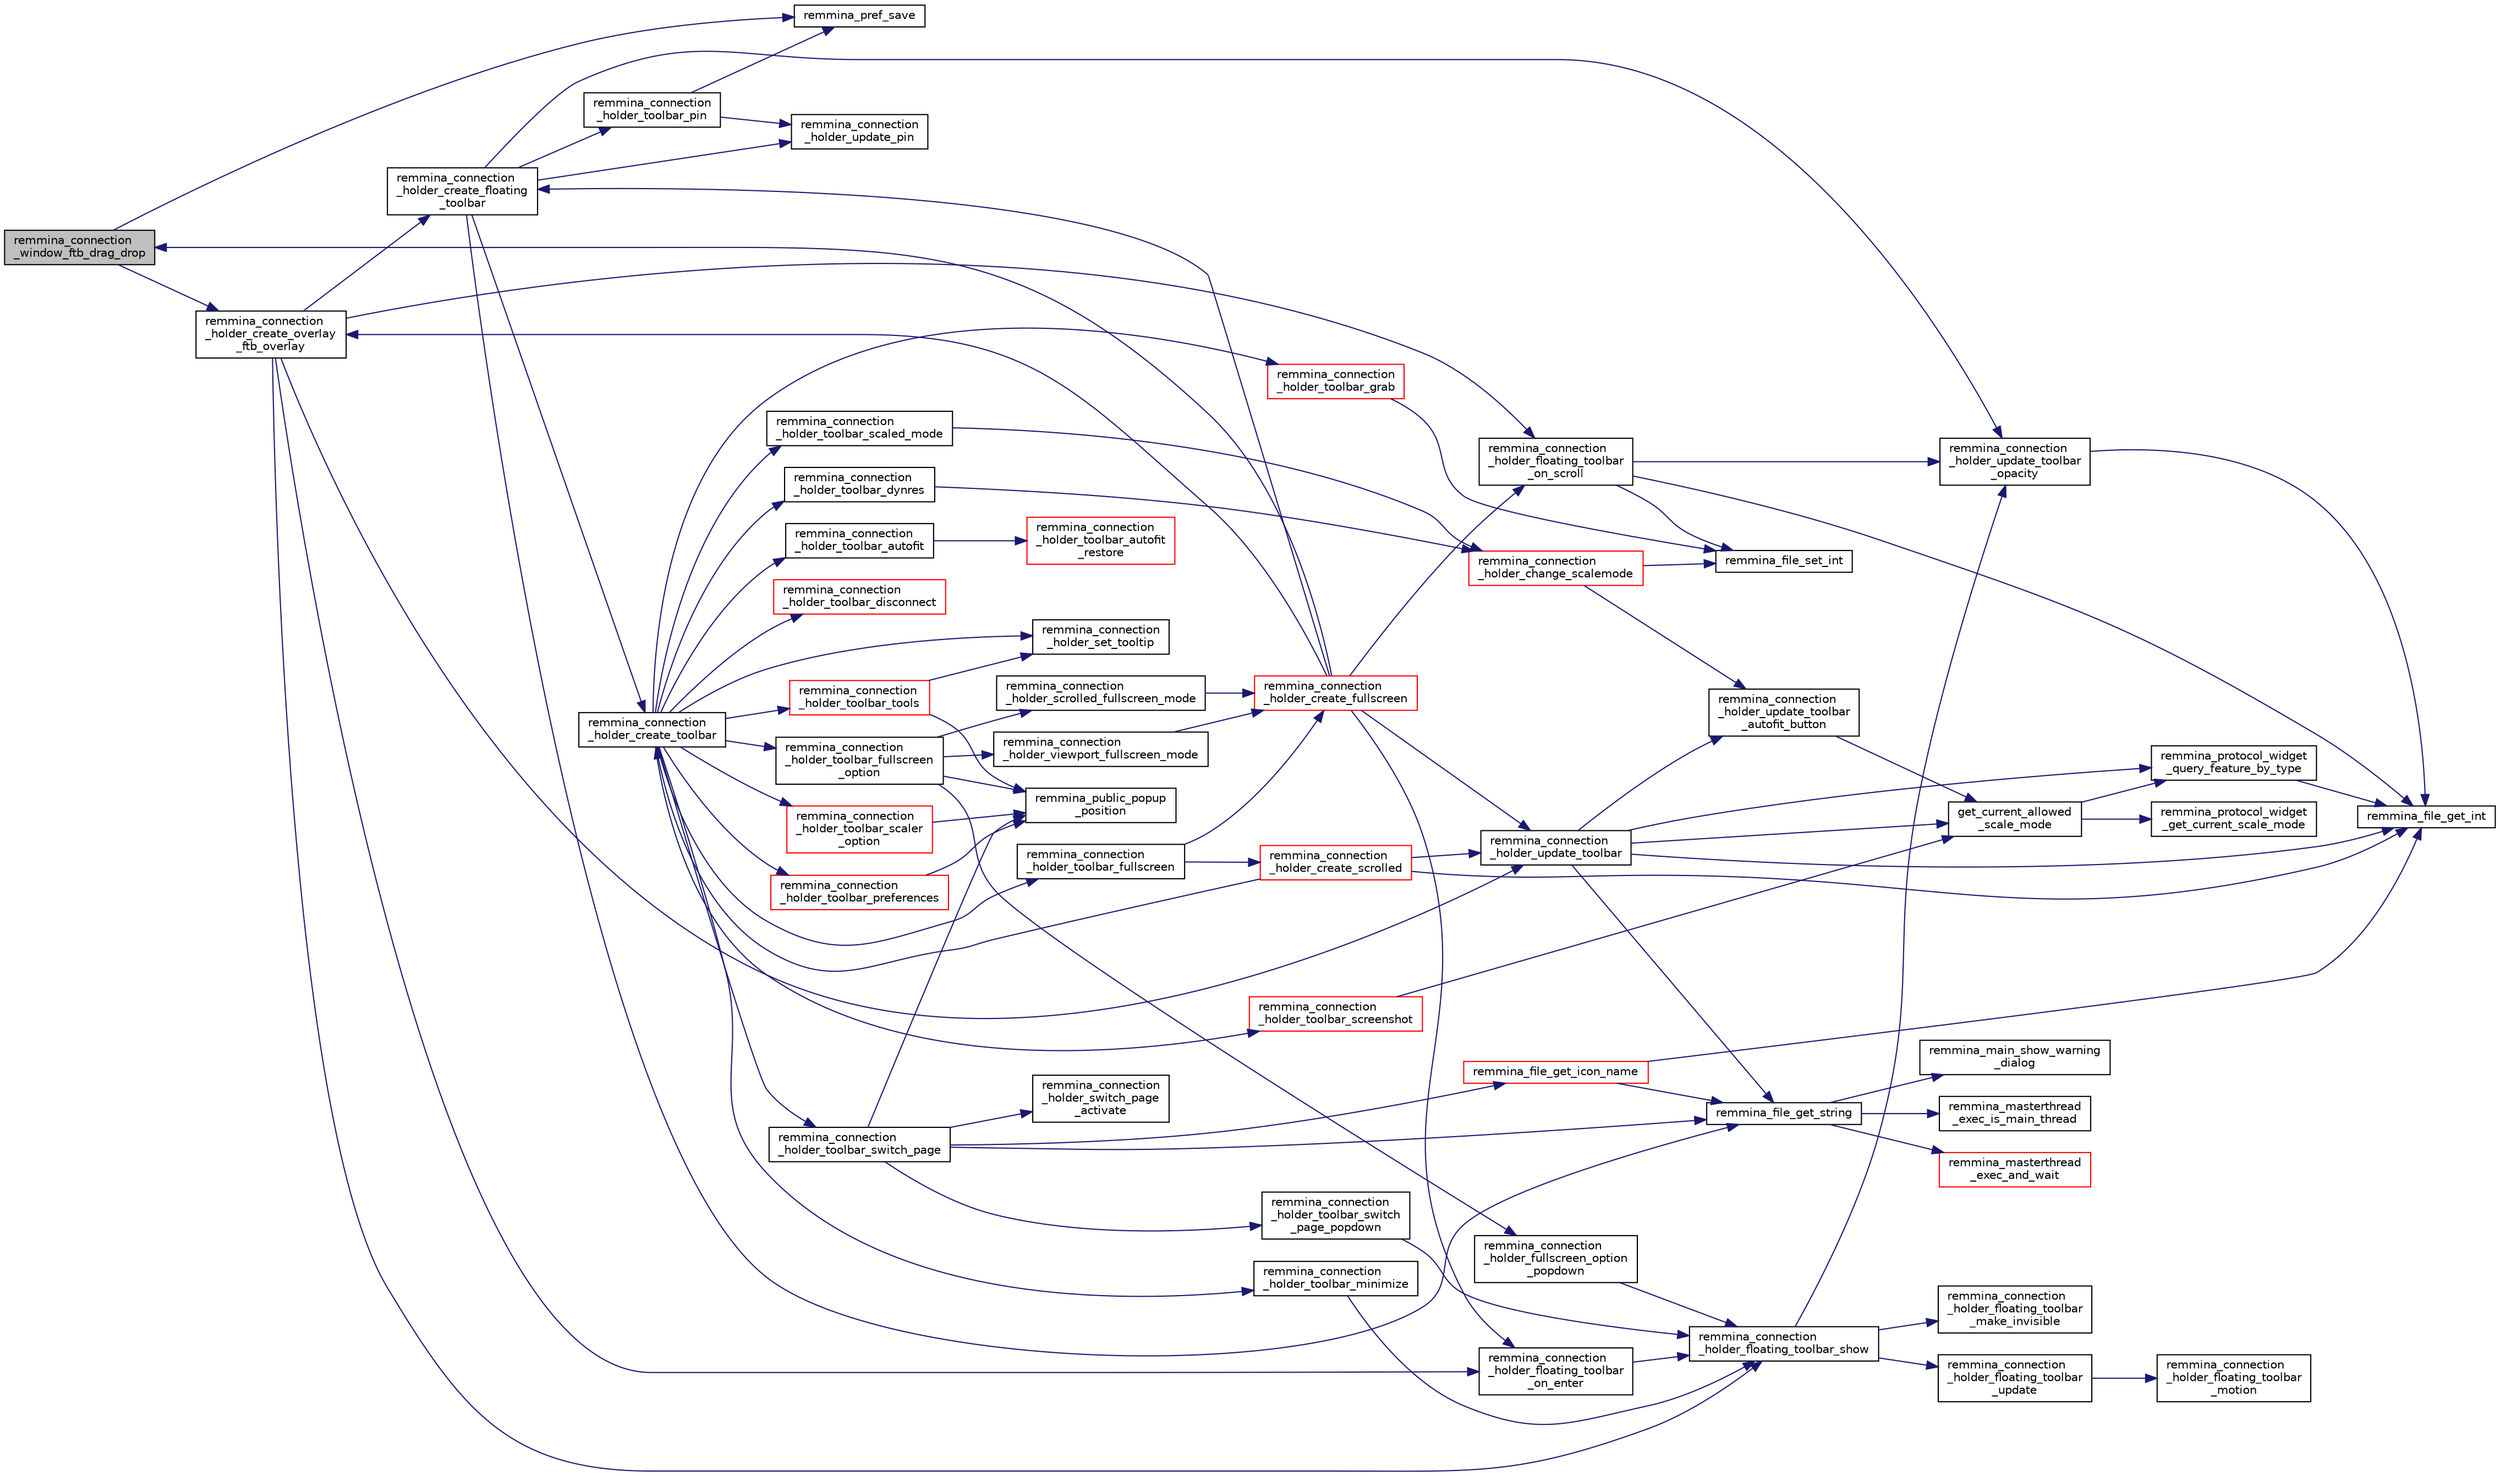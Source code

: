 digraph "remmina_connection_window_ftb_drag_drop"
{
  edge [fontname="Helvetica",fontsize="10",labelfontname="Helvetica",labelfontsize="10"];
  node [fontname="Helvetica",fontsize="10",shape=record];
  rankdir="LR";
  Node13429 [label="remmina_connection\l_window_ftb_drag_drop",height=0.2,width=0.4,color="black", fillcolor="grey75", style="filled", fontcolor="black"];
  Node13429 -> Node13430 [color="midnightblue",fontsize="10",style="solid",fontname="Helvetica"];
  Node13430 [label="remmina_pref_save",height=0.2,width=0.4,color="black", fillcolor="white", style="filled",URL="$remmina__pref_8c.html#a1c614a5e7dc3cd415be6e0a926e26983"];
  Node13429 -> Node13431 [color="midnightblue",fontsize="10",style="solid",fontname="Helvetica"];
  Node13431 [label="remmina_connection\l_holder_create_overlay\l_ftb_overlay",height=0.2,width=0.4,color="black", fillcolor="white", style="filled",URL="$remmina__connection__window_8c.html#ab2edcb806312b3367c70fbb13c383ae0"];
  Node13431 -> Node13432 [color="midnightblue",fontsize="10",style="solid",fontname="Helvetica"];
  Node13432 [label="remmina_connection\l_holder_create_floating\l_toolbar",height=0.2,width=0.4,color="black", fillcolor="white", style="filled",URL="$remmina__connection__window_8c.html#a967dca6c1876afc3e6bcb763f9709d43"];
  Node13432 -> Node13433 [color="midnightblue",fontsize="10",style="solid",fontname="Helvetica"];
  Node13433 [label="remmina_connection\l_holder_create_toolbar",height=0.2,width=0.4,color="black", fillcolor="white", style="filled",URL="$remmina__connection__window_8c.html#af8138da72278e9e9000276e08a6fd984"];
  Node13433 -> Node13434 [color="midnightblue",fontsize="10",style="solid",fontname="Helvetica"];
  Node13434 [label="remmina_connection\l_holder_set_tooltip",height=0.2,width=0.4,color="black", fillcolor="white", style="filled",URL="$remmina__connection__window_8c.html#ac8196ece2700e66594020189362bd404"];
  Node13433 -> Node13435 [color="midnightblue",fontsize="10",style="solid",fontname="Helvetica"];
  Node13435 [label="remmina_connection\l_holder_toolbar_autofit",height=0.2,width=0.4,color="black", fillcolor="white", style="filled",URL="$remmina__connection__window_8c.html#ac679e10d8be64d56ed13043dd4df7d1c"];
  Node13435 -> Node13436 [color="midnightblue",fontsize="10",style="solid",fontname="Helvetica"];
  Node13436 [label="remmina_connection\l_holder_toolbar_autofit\l_restore",height=0.2,width=0.4,color="red", fillcolor="white", style="filled",URL="$remmina__connection__window_8c.html#a92a6aa97bc751b0c096583a66351ada1"];
  Node13433 -> Node13445 [color="midnightblue",fontsize="10",style="solid",fontname="Helvetica"];
  Node13445 [label="remmina_connection\l_holder_toolbar_fullscreen",height=0.2,width=0.4,color="black", fillcolor="white", style="filled",URL="$remmina__connection__window_8c.html#a02ac20f50f1b7b816bd7208127efdbee"];
  Node13445 -> Node13446 [color="midnightblue",fontsize="10",style="solid",fontname="Helvetica"];
  Node13446 [label="remmina_connection\l_holder_create_fullscreen",height=0.2,width=0.4,color="red", fillcolor="white", style="filled",URL="$remmina__connection__window_8c.html#ae67ca4d276339723c1ff87fc224eaccf"];
  Node13446 -> Node13431 [color="midnightblue",fontsize="10",style="solid",fontname="Helvetica"];
  Node13446 -> Node13429 [color="midnightblue",fontsize="10",style="solid",fontname="Helvetica"];
  Node13446 -> Node13432 [color="midnightblue",fontsize="10",style="solid",fontname="Helvetica"];
  Node13446 -> Node13566 [color="midnightblue",fontsize="10",style="solid",fontname="Helvetica"];
  Node13566 [label="remmina_connection\l_holder_update_toolbar",height=0.2,width=0.4,color="black", fillcolor="white", style="filled",URL="$remmina__connection__window_8c.html#a1b31d50e3792f41f4f78c1dbc1c5b27c"];
  Node13566 -> Node13567 [color="midnightblue",fontsize="10",style="solid",fontname="Helvetica"];
  Node13567 [label="remmina_connection\l_holder_update_toolbar\l_autofit_button",height=0.2,width=0.4,color="black", fillcolor="white", style="filled",URL="$remmina__connection__window_8c.html#adb407338a545724966a1c62d3bd60fb5"];
  Node13567 -> Node13441 [color="midnightblue",fontsize="10",style="solid",fontname="Helvetica"];
  Node13441 [label="get_current_allowed\l_scale_mode",height=0.2,width=0.4,color="black", fillcolor="white", style="filled",URL="$remmina__connection__window_8c.html#abbc84b2c450f62c288ff827c5d2c5cd2"];
  Node13441 -> Node13442 [color="midnightblue",fontsize="10",style="solid",fontname="Helvetica"];
  Node13442 [label="remmina_protocol_widget\l_get_current_scale_mode",height=0.2,width=0.4,color="black", fillcolor="white", style="filled",URL="$remmina__protocol__widget_8c.html#a5ec62969da54155e24edcb1d998f93f7"];
  Node13441 -> Node13443 [color="midnightblue",fontsize="10",style="solid",fontname="Helvetica"];
  Node13443 [label="remmina_protocol_widget\l_query_feature_by_type",height=0.2,width=0.4,color="black", fillcolor="white", style="filled",URL="$remmina__protocol__widget_8c.html#adbe15328275677cb38bd8c8a2d5e039d"];
  Node13443 -> Node13444 [color="midnightblue",fontsize="10",style="solid",fontname="Helvetica"];
  Node13444 [label="remmina_file_get_int",height=0.2,width=0.4,color="black", fillcolor="white", style="filled",URL="$remmina__file_8c.html#a4884356c195dcfb4ceacf641a1e74e66"];
  Node13566 -> Node13441 [color="midnightblue",fontsize="10",style="solid",fontname="Helvetica"];
  Node13566 -> Node13444 [color="midnightblue",fontsize="10",style="solid",fontname="Helvetica"];
  Node13566 -> Node13443 [color="midnightblue",fontsize="10",style="solid",fontname="Helvetica"];
  Node13566 -> Node13485 [color="midnightblue",fontsize="10",style="solid",fontname="Helvetica"];
  Node13485 [label="remmina_file_get_string",height=0.2,width=0.4,color="black", fillcolor="white", style="filled",URL="$remmina__file_8c.html#a8eb1b213d9d08c6ad13683ce05f4355e"];
  Node13485 -> Node13453 [color="midnightblue",fontsize="10",style="solid",fontname="Helvetica"];
  Node13453 [label="remmina_masterthread\l_exec_is_main_thread",height=0.2,width=0.4,color="black", fillcolor="white", style="filled",URL="$remmina__masterthread__exec_8c.html#a3a52e863a3a3da6da6bb5d36c13b7ff4"];
  Node13485 -> Node13454 [color="midnightblue",fontsize="10",style="solid",fontname="Helvetica"];
  Node13454 [label="remmina_masterthread\l_exec_and_wait",height=0.2,width=0.4,color="red", fillcolor="white", style="filled",URL="$remmina__masterthread__exec_8c.html#a14628c2470cac50e87916a70ea05c97d"];
  Node13485 -> Node13460 [color="midnightblue",fontsize="10",style="solid",fontname="Helvetica"];
  Node13460 [label="remmina_main_show_warning\l_dialog",height=0.2,width=0.4,color="black", fillcolor="white", style="filled",URL="$remmina__main_8c.html#ad99b9c0bf2fa8c166a8b4a09e06ffdf7"];
  Node13446 -> Node13645 [color="midnightblue",fontsize="10",style="solid",fontname="Helvetica"];
  Node13645 [label="remmina_connection\l_holder_floating_toolbar\l_on_enter",height=0.2,width=0.4,color="black", fillcolor="white", style="filled",URL="$remmina__connection__window_8c.html#a5b12b74df51eda99c7e34a4d016e4f1e"];
  Node13645 -> Node13562 [color="midnightblue",fontsize="10",style="solid",fontname="Helvetica"];
  Node13562 [label="remmina_connection\l_holder_floating_toolbar_show",height=0.2,width=0.4,color="black", fillcolor="white", style="filled",URL="$remmina__connection__window_8c.html#a147924e56eceebe1f61e47bf5af2218a"];
  Node13562 -> Node13563 [color="midnightblue",fontsize="10",style="solid",fontname="Helvetica"];
  Node13563 [label="remmina_connection\l_holder_update_toolbar\l_opacity",height=0.2,width=0.4,color="black", fillcolor="white", style="filled",URL="$remmina__connection__window_8c.html#aac6895538e595984302a03c07bc51fbe"];
  Node13563 -> Node13444 [color="midnightblue",fontsize="10",style="solid",fontname="Helvetica"];
  Node13562 -> Node13564 [color="midnightblue",fontsize="10",style="solid",fontname="Helvetica"];
  Node13564 [label="remmina_connection\l_holder_floating_toolbar\l_make_invisible",height=0.2,width=0.4,color="black", fillcolor="white", style="filled",URL="$remmina__connection__window_8c.html#af12f8b64866588b7b2360cbc2681ec40"];
  Node13562 -> Node13536 [color="midnightblue",fontsize="10",style="solid",fontname="Helvetica"];
  Node13536 [label="remmina_connection\l_holder_floating_toolbar\l_update",height=0.2,width=0.4,color="black", fillcolor="white", style="filled",URL="$remmina__connection__window_8c.html#a2b7b33331e6fe8c8c70be62038f9f5ea"];
  Node13536 -> Node13537 [color="midnightblue",fontsize="10",style="solid",fontname="Helvetica"];
  Node13537 [label="remmina_connection\l_holder_floating_toolbar\l_motion",height=0.2,width=0.4,color="black", fillcolor="white", style="filled",URL="$remmina__connection__window_8c.html#a0a92f6f998590a56e44964f0345f942b"];
  Node13446 -> Node13646 [color="midnightblue",fontsize="10",style="solid",fontname="Helvetica"];
  Node13646 [label="remmina_connection\l_holder_floating_toolbar\l_on_scroll",height=0.2,width=0.4,color="black", fillcolor="white", style="filled",URL="$remmina__connection__window_8c.html#a9d0e16bc9f0d555b3832b2ff6be66e3f"];
  Node13646 -> Node13444 [color="midnightblue",fontsize="10",style="solid",fontname="Helvetica"];
  Node13646 -> Node13572 [color="midnightblue",fontsize="10",style="solid",fontname="Helvetica"];
  Node13572 [label="remmina_file_set_int",height=0.2,width=0.4,color="black", fillcolor="white", style="filled",URL="$remmina__file_8c.html#af153b0d289ac93f6ecdaa15d5f3b9b8c"];
  Node13646 -> Node13563 [color="midnightblue",fontsize="10",style="solid",fontname="Helvetica"];
  Node13445 -> Node13556 [color="midnightblue",fontsize="10",style="solid",fontname="Helvetica"];
  Node13556 [label="remmina_connection\l_holder_create_scrolled",height=0.2,width=0.4,color="red", fillcolor="white", style="filled",URL="$remmina__connection__window_8c.html#a57b3656c37df65d276ddd50a16906dc7"];
  Node13556 -> Node13444 [color="midnightblue",fontsize="10",style="solid",fontname="Helvetica"];
  Node13556 -> Node13433 [color="midnightblue",fontsize="10",style="solid",fontname="Helvetica"];
  Node13556 -> Node13566 [color="midnightblue",fontsize="10",style="solid",fontname="Helvetica"];
  Node13433 -> Node13651 [color="midnightblue",fontsize="10",style="solid",fontname="Helvetica"];
  Node13651 [label="remmina_connection\l_holder_toolbar_fullscreen\l_option",height=0.2,width=0.4,color="black", fillcolor="white", style="filled",URL="$remmina__connection__window_8c.html#a1415cdcbed0e6fe9a7978586bf132207"];
  Node13651 -> Node13652 [color="midnightblue",fontsize="10",style="solid",fontname="Helvetica"];
  Node13652 [label="remmina_connection\l_holder_viewport_fullscreen_mode",height=0.2,width=0.4,color="black", fillcolor="white", style="filled",URL="$remmina__connection__window_8c.html#a0e99d0ff8c39f2c6de508eee9ef498c5"];
  Node13652 -> Node13446 [color="midnightblue",fontsize="10",style="solid",fontname="Helvetica"];
  Node13651 -> Node13653 [color="midnightblue",fontsize="10",style="solid",fontname="Helvetica"];
  Node13653 [label="remmina_connection\l_holder_scrolled_fullscreen_mode",height=0.2,width=0.4,color="black", fillcolor="white", style="filled",URL="$remmina__connection__window_8c.html#aa25cae5c0e15e13b817b925e42a044a9"];
  Node13653 -> Node13446 [color="midnightblue",fontsize="10",style="solid",fontname="Helvetica"];
  Node13651 -> Node13654 [color="midnightblue",fontsize="10",style="solid",fontname="Helvetica"];
  Node13654 [label="remmina_connection\l_holder_fullscreen_option\l_popdown",height=0.2,width=0.4,color="black", fillcolor="white", style="filled",URL="$remmina__connection__window_8c.html#ac1e63c7801614664d5da3ecd326a69e8"];
  Node13654 -> Node13562 [color="midnightblue",fontsize="10",style="solid",fontname="Helvetica"];
  Node13651 -> Node13655 [color="midnightblue",fontsize="10",style="solid",fontname="Helvetica"];
  Node13655 [label="remmina_public_popup\l_position",height=0.2,width=0.4,color="black", fillcolor="white", style="filled",URL="$remmina__public_8c.html#a92025b5f6512955f9c29608b5451a12c"];
  Node13433 -> Node13656 [color="midnightblue",fontsize="10",style="solid",fontname="Helvetica"];
  Node13656 [label="remmina_connection\l_holder_toolbar_switch_page",height=0.2,width=0.4,color="black", fillcolor="white", style="filled",URL="$remmina__connection__window_8c.html#aefad8c92a20121f0563bfeaf06c25e8e"];
  Node13656 -> Node13485 [color="midnightblue",fontsize="10",style="solid",fontname="Helvetica"];
  Node13656 -> Node13494 [color="midnightblue",fontsize="10",style="solid",fontname="Helvetica"];
  Node13494 [label="remmina_file_get_icon_name",height=0.2,width=0.4,color="red", fillcolor="white", style="filled",URL="$remmina__file_8c.html#a2feb8e9e32f3ff4e2fac836e67a77331"];
  Node13494 -> Node13485 [color="midnightblue",fontsize="10",style="solid",fontname="Helvetica"];
  Node13494 -> Node13444 [color="midnightblue",fontsize="10",style="solid",fontname="Helvetica"];
  Node13656 -> Node13657 [color="midnightblue",fontsize="10",style="solid",fontname="Helvetica"];
  Node13657 [label="remmina_connection\l_holder_switch_page\l_activate",height=0.2,width=0.4,color="black", fillcolor="white", style="filled",URL="$remmina__connection__window_8c.html#a7db84f4e2649b46a81df340f10743f7f"];
  Node13656 -> Node13658 [color="midnightblue",fontsize="10",style="solid",fontname="Helvetica"];
  Node13658 [label="remmina_connection\l_holder_toolbar_switch\l_page_popdown",height=0.2,width=0.4,color="black", fillcolor="white", style="filled",URL="$remmina__connection__window_8c.html#ac8c524ed2e2854209d3c88df260e022f"];
  Node13658 -> Node13562 [color="midnightblue",fontsize="10",style="solid",fontname="Helvetica"];
  Node13656 -> Node13655 [color="midnightblue",fontsize="10",style="solid",fontname="Helvetica"];
  Node13433 -> Node13659 [color="midnightblue",fontsize="10",style="solid",fontname="Helvetica"];
  Node13659 [label="remmina_connection\l_holder_toolbar_dynres",height=0.2,width=0.4,color="black", fillcolor="white", style="filled",URL="$remmina__connection__window_8c.html#a576e3800c7371f63b27e3832848ac4e5"];
  Node13659 -> Node13660 [color="midnightblue",fontsize="10",style="solid",fontname="Helvetica"];
  Node13660 [label="remmina_connection\l_holder_change_scalemode",height=0.2,width=0.4,color="red", fillcolor="white", style="filled",URL="$remmina__connection__window_8c.html#a5565ebedf82eb9f2d54b7f447b4c930e"];
  Node13660 -> Node13572 [color="midnightblue",fontsize="10",style="solid",fontname="Helvetica"];
  Node13660 -> Node13567 [color="midnightblue",fontsize="10",style="solid",fontname="Helvetica"];
  Node13433 -> Node13662 [color="midnightblue",fontsize="10",style="solid",fontname="Helvetica"];
  Node13662 [label="remmina_connection\l_holder_toolbar_scaled_mode",height=0.2,width=0.4,color="black", fillcolor="white", style="filled",URL="$remmina__connection__window_8c.html#ad6136dd7c0867a5a5f1c0b0645632ee4"];
  Node13662 -> Node13660 [color="midnightblue",fontsize="10",style="solid",fontname="Helvetica"];
  Node13433 -> Node13663 [color="midnightblue",fontsize="10",style="solid",fontname="Helvetica"];
  Node13663 [label="remmina_connection\l_holder_toolbar_scaler\l_option",height=0.2,width=0.4,color="red", fillcolor="white", style="filled",URL="$remmina__connection__window_8c.html#a7a722d82899ce761356e47de2ac91452"];
  Node13663 -> Node13655 [color="midnightblue",fontsize="10",style="solid",fontname="Helvetica"];
  Node13433 -> Node13668 [color="midnightblue",fontsize="10",style="solid",fontname="Helvetica"];
  Node13668 [label="remmina_connection\l_holder_toolbar_grab",height=0.2,width=0.4,color="red", fillcolor="white", style="filled",URL="$remmina__connection__window_8c.html#ae505b986ad4b310e51a5e956eae3d2a0"];
  Node13668 -> Node13572 [color="midnightblue",fontsize="10",style="solid",fontname="Helvetica"];
  Node13433 -> Node13669 [color="midnightblue",fontsize="10",style="solid",fontname="Helvetica"];
  Node13669 [label="remmina_connection\l_holder_toolbar_preferences",height=0.2,width=0.4,color="red", fillcolor="white", style="filled",URL="$remmina__connection__window_8c.html#a78ec7d6e66d6e6569c1a9a0230c74bc8"];
  Node13669 -> Node13655 [color="midnightblue",fontsize="10",style="solid",fontname="Helvetica"];
  Node13433 -> Node13678 [color="midnightblue",fontsize="10",style="solid",fontname="Helvetica"];
  Node13678 [label="remmina_connection\l_holder_toolbar_tools",height=0.2,width=0.4,color="red", fillcolor="white", style="filled",URL="$remmina__connection__window_8c.html#a51cc0b2274049920f67c71047bd76213"];
  Node13678 -> Node13434 [color="midnightblue",fontsize="10",style="solid",fontname="Helvetica"];
  Node13678 -> Node13655 [color="midnightblue",fontsize="10",style="solid",fontname="Helvetica"];
  Node13433 -> Node13685 [color="midnightblue",fontsize="10",style="solid",fontname="Helvetica"];
  Node13685 [label="remmina_connection\l_holder_toolbar_screenshot",height=0.2,width=0.4,color="red", fillcolor="white", style="filled",URL="$remmina__connection__window_8c.html#a7959ed5b51966bb0fb9e7b84bbb9878d"];
  Node13685 -> Node13441 [color="midnightblue",fontsize="10",style="solid",fontname="Helvetica"];
  Node13433 -> Node13689 [color="midnightblue",fontsize="10",style="solid",fontname="Helvetica"];
  Node13689 [label="remmina_connection\l_holder_toolbar_minimize",height=0.2,width=0.4,color="black", fillcolor="white", style="filled",URL="$remmina__connection__window_8c.html#ac4d1d30f9b5f09e300b18f60f37f5b8f"];
  Node13689 -> Node13562 [color="midnightblue",fontsize="10",style="solid",fontname="Helvetica"];
  Node13433 -> Node13690 [color="midnightblue",fontsize="10",style="solid",fontname="Helvetica"];
  Node13690 [label="remmina_connection\l_holder_toolbar_disconnect",height=0.2,width=0.4,color="red", fillcolor="white", style="filled",URL="$remmina__connection__window_8c.html#af1106bba32f40c7f42221a0483987503"];
  Node13432 -> Node13692 [color="midnightblue",fontsize="10",style="solid",fontname="Helvetica"];
  Node13692 [label="remmina_connection\l_holder_toolbar_pin",height=0.2,width=0.4,color="black", fillcolor="white", style="filled",URL="$remmina__connection__window_8c.html#a735747875f8442962795c7a2ec027378"];
  Node13692 -> Node13430 [color="midnightblue",fontsize="10",style="solid",fontname="Helvetica"];
  Node13692 -> Node13693 [color="midnightblue",fontsize="10",style="solid",fontname="Helvetica"];
  Node13693 [label="remmina_connection\l_holder_update_pin",height=0.2,width=0.4,color="black", fillcolor="white", style="filled",URL="$remmina__connection__window_8c.html#aac226c5115a432b09cff71ecd772ea6c"];
  Node13432 -> Node13693 [color="midnightblue",fontsize="10",style="solid",fontname="Helvetica"];
  Node13432 -> Node13485 [color="midnightblue",fontsize="10",style="solid",fontname="Helvetica"];
  Node13432 -> Node13563 [color="midnightblue",fontsize="10",style="solid",fontname="Helvetica"];
  Node13431 -> Node13566 [color="midnightblue",fontsize="10",style="solid",fontname="Helvetica"];
  Node13431 -> Node13562 [color="midnightblue",fontsize="10",style="solid",fontname="Helvetica"];
  Node13431 -> Node13645 [color="midnightblue",fontsize="10",style="solid",fontname="Helvetica"];
  Node13431 -> Node13646 [color="midnightblue",fontsize="10",style="solid",fontname="Helvetica"];
}
